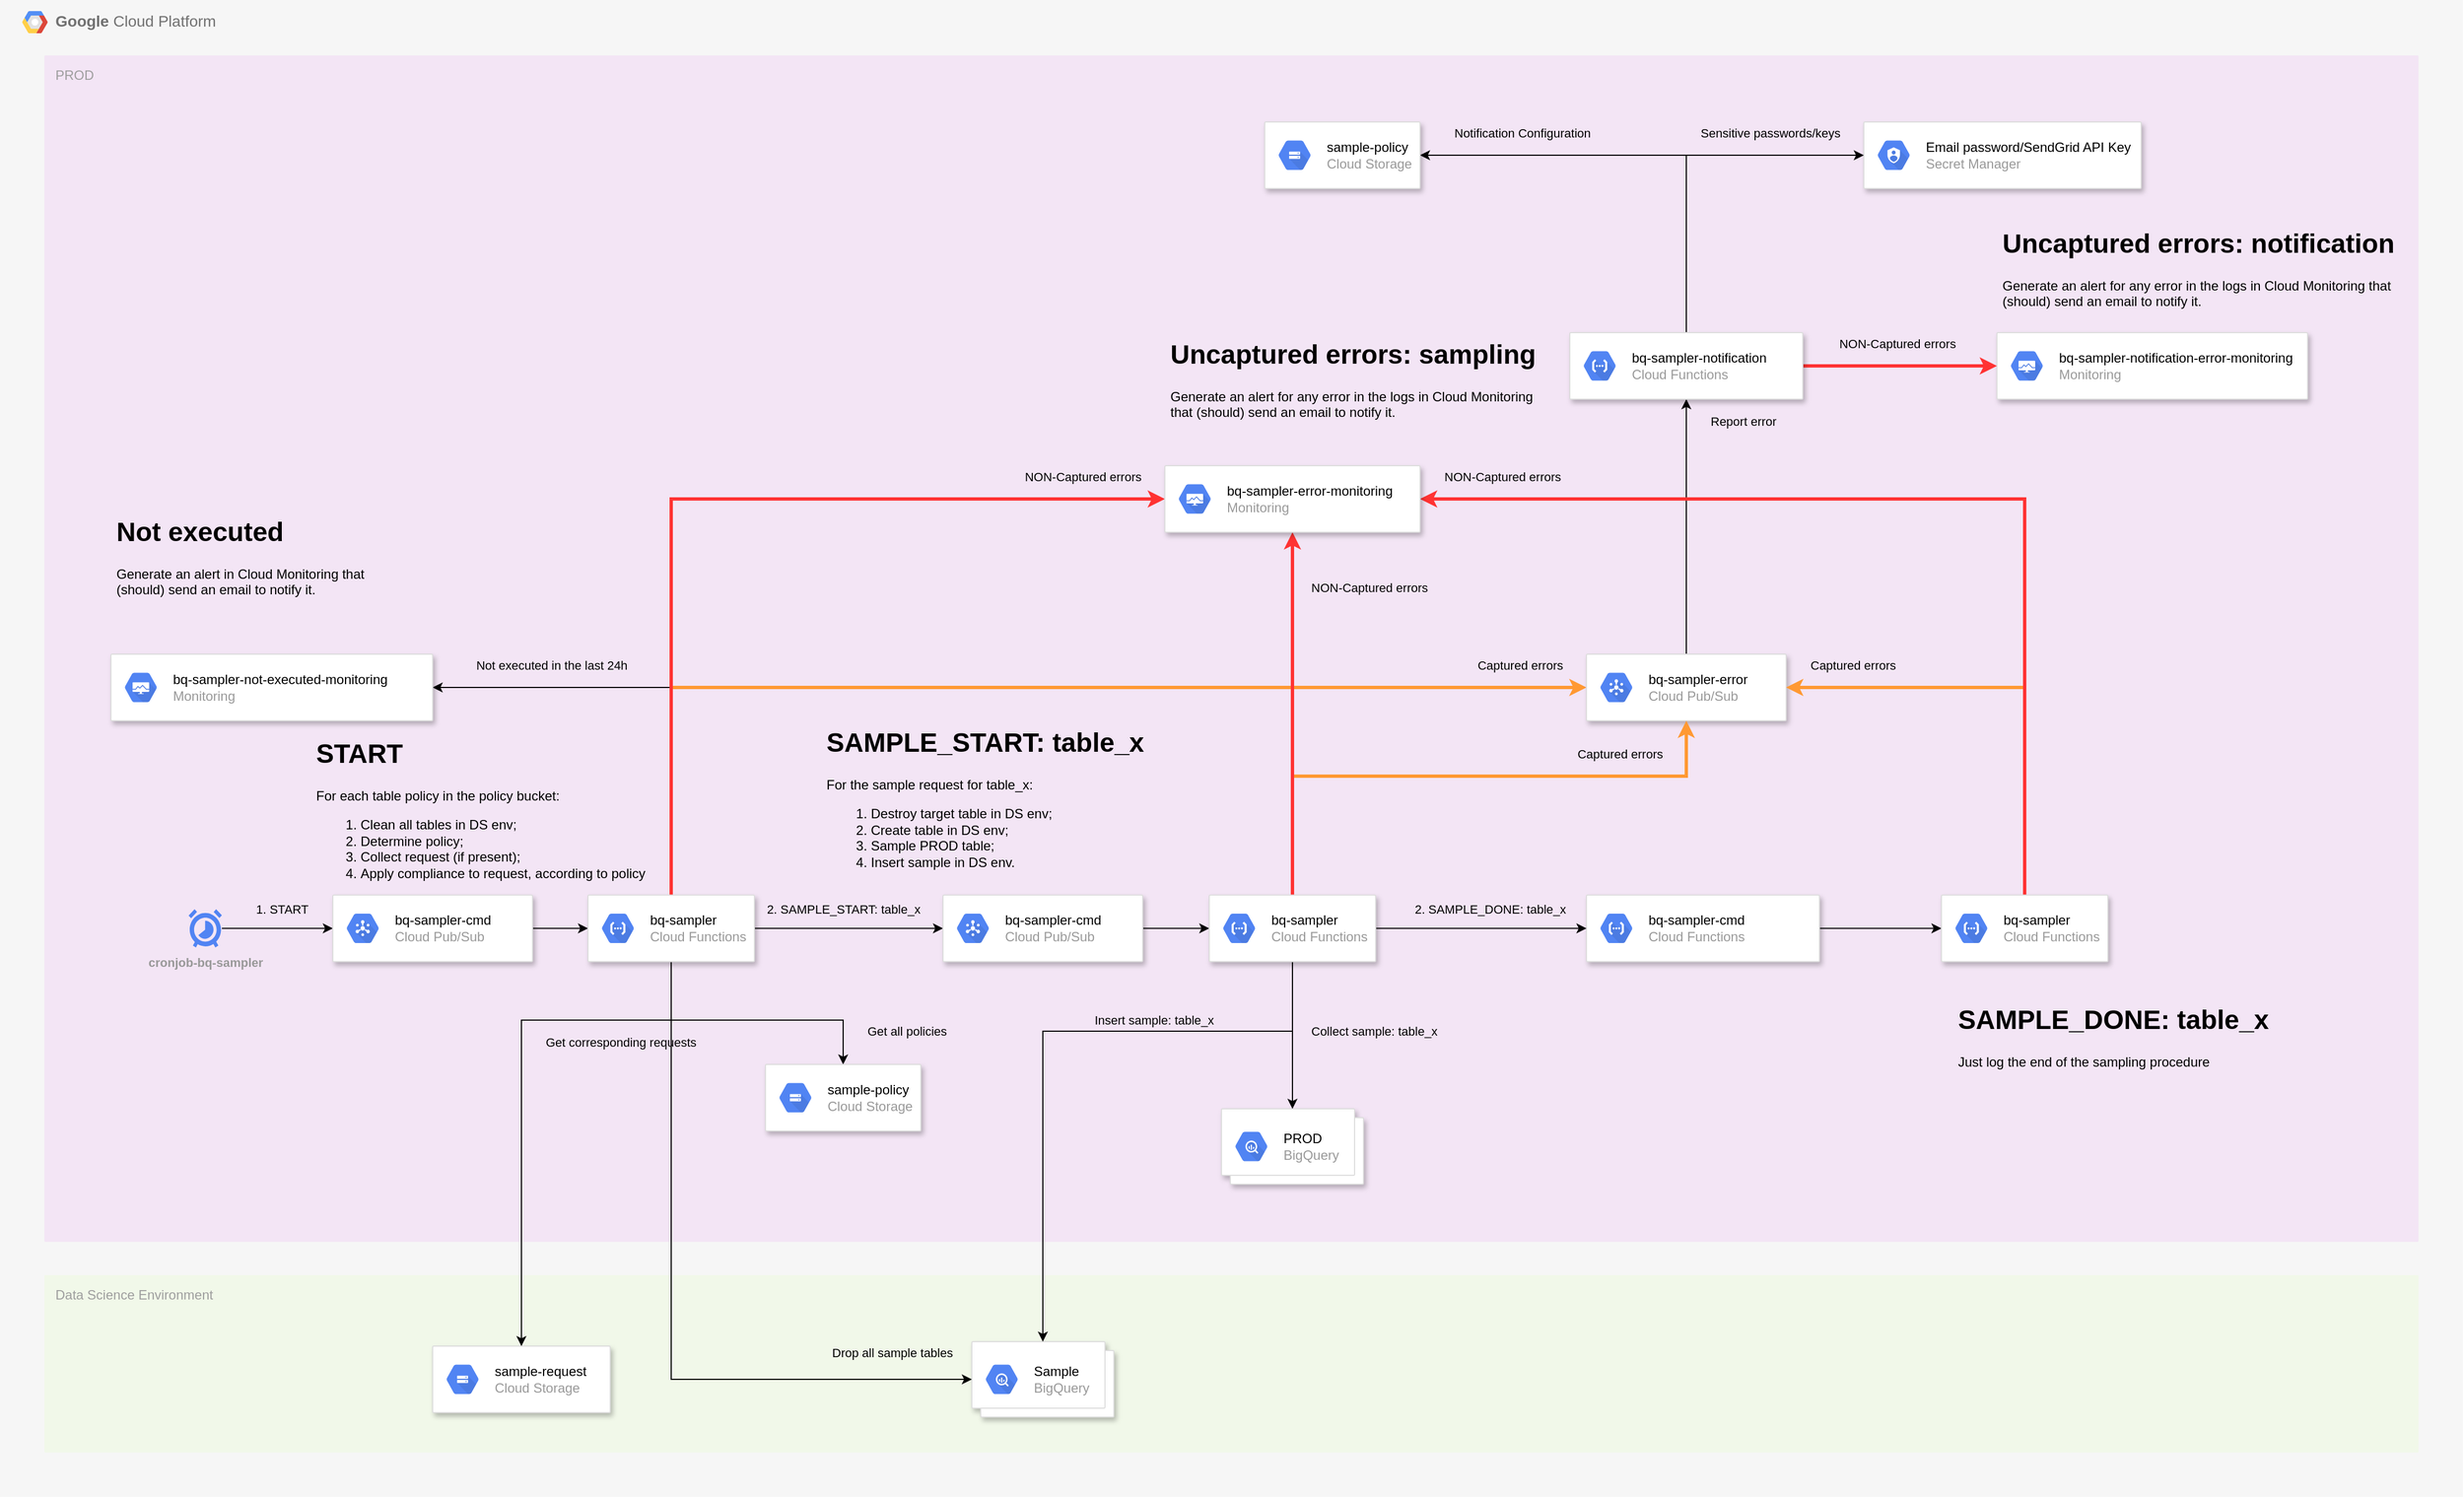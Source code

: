 <mxfile version="17.1.4" type="google"><diagram id="bVH3-HDsnCabA7K1_kaW" name="Page-1"><mxGraphModel dx="2066" dy="2229" grid="1" gridSize="10" guides="1" tooltips="1" connect="1" arrows="1" fold="1" page="1" pageScale="1" pageWidth="850" pageHeight="1100" math="0" shadow="0"><root><mxCell id="0"/><mxCell id="1" parent="0"/><mxCell id="8-c6am1JWk9_i3hOdIcj-90" value="&lt;b&gt;Google &lt;/b&gt;Cloud Platform" style="fillColor=#F6F6F6;strokeColor=none;shadow=0;gradientColor=none;fontSize=14;align=left;spacing=10;fontColor=#717171;9E9E9E;verticalAlign=top;spacingTop=-4;fontStyle=0;spacingLeft=40;html=1;labelBackgroundColor=none;" vertex="1" parent="1"><mxGeometry x="20" y="-740" width="2220" height="1350" as="geometry"/></mxCell><mxCell id="8-c6am1JWk9_i3hOdIcj-91" value="" style="shape=mxgraph.gcp2.google_cloud_platform;fillColor=#F6F6F6;strokeColor=none;shadow=0;gradientColor=none;fontColor=#000000;" vertex="1" parent="8-c6am1JWk9_i3hOdIcj-90"><mxGeometry width="23" height="20" relative="1" as="geometry"><mxPoint x="20" y="10" as="offset"/></mxGeometry></mxCell><mxCell id="8-c6am1JWk9_i3hOdIcj-92" value="PROD" style="sketch=0;points=[[0,0,0],[0.25,0,0],[0.5,0,0],[0.75,0,0],[1,0,0],[1,0.25,0],[1,0.5,0],[1,0.75,0],[1,1,0],[0.75,1,0],[0.5,1,0],[0.25,1,0],[0,1,0],[0,0.75,0],[0,0.5,0],[0,0.25,0]];rounded=1;absoluteArcSize=1;arcSize=2;html=1;strokeColor=none;gradientColor=none;shadow=0;dashed=0;fontSize=12;fontColor=#9E9E9E;align=left;verticalAlign=top;spacing=10;spacingTop=-4;fillColor=#F3E5F5;" vertex="1" parent="8-c6am1JWk9_i3hOdIcj-90"><mxGeometry x="40" y="50" width="2140" height="1070" as="geometry"/></mxCell><mxCell id="8-c6am1JWk9_i3hOdIcj-93" value="Data Science Environment" style="sketch=0;points=[[0,0,0],[0.25,0,0],[0.5,0,0],[0.75,0,0],[1,0,0],[1,0.25,0],[1,0.5,0],[1,0.75,0],[1,1,0],[0.75,1,0],[0.5,1,0],[0.25,1,0],[0,1,0],[0,0.75,0],[0,0.5,0],[0,0.25,0]];rounded=1;absoluteArcSize=1;arcSize=2;html=1;strokeColor=none;gradientColor=none;shadow=0;dashed=0;fontSize=12;fontColor=#9E9E9E;align=left;verticalAlign=top;spacing=10;spacingTop=-4;fillColor=#F1F8E9;" vertex="1" parent="8-c6am1JWk9_i3hOdIcj-90"><mxGeometry x="40" y="1150" width="2140" height="160" as="geometry"/></mxCell><mxCell id="8-c6am1JWk9_i3hOdIcj-23" value="1. START" style="edgeStyle=orthogonalEdgeStyle;rounded=0;orthogonalLoop=1;jettySize=auto;html=1;labelBackgroundColor=none;" edge="1" parent="1" source="8-c6am1JWk9_i3hOdIcj-3" target="8-c6am1JWk9_i3hOdIcj-21"><mxGeometry x="0.091" y="17" relative="1" as="geometry"><mxPoint as="offset"/></mxGeometry></mxCell><mxCell id="8-c6am1JWk9_i3hOdIcj-3" value="&lt;div&gt;cronjob-bq-sampler&lt;/div&gt;" style="html=1;fillColor=#5184F3;strokeColor=none;verticalAlign=top;labelPosition=center;verticalLabelPosition=bottom;align=center;fontSize=11;fontStyle=1;fontColor=#999999;shape=mxgraph.gcp2.cloud_scheduler" vertex="1" parent="1"><mxGeometry x="190" y="80" width="30" height="34.5" as="geometry"/></mxCell><mxCell id="8-c6am1JWk9_i3hOdIcj-7" value="" style="strokeColor=#dddddd;shadow=1;strokeWidth=1;rounded=1;absoluteArcSize=1;arcSize=2;" vertex="1" parent="1"><mxGeometry x="410" y="474" width="160" height="60" as="geometry"/></mxCell><mxCell id="8-c6am1JWk9_i3hOdIcj-8" value="&lt;font color=&quot;#000000&quot;&gt;sample-request&lt;/font&gt;&lt;br&gt;Cloud Storage" style="sketch=0;dashed=0;connectable=0;html=1;fillColor=#5184F3;strokeColor=none;shape=mxgraph.gcp2.hexIcon;prIcon=cloud_storage;part=1;labelPosition=right;verticalLabelPosition=middle;align=left;verticalAlign=middle;spacingLeft=5;fontColor=#999999;fontSize=12;" vertex="1" parent="8-c6am1JWk9_i3hOdIcj-7"><mxGeometry y="0.5" width="44" height="39" relative="1" as="geometry"><mxPoint x="5" y="-19.5" as="offset"/></mxGeometry></mxCell><mxCell id="8-c6am1JWk9_i3hOdIcj-11" value="" style="shape=mxgraph.gcp2.doubleRect;strokeColor=#dddddd;shadow=1;strokeWidth=1;" vertex="1" parent="1"><mxGeometry x="1121" y="260" width="128" height="68" as="geometry"/></mxCell><mxCell id="8-c6am1JWk9_i3hOdIcj-12" value="&lt;font color=&quot;#000000&quot;&gt;PROD&lt;/font&gt;&lt;br&gt;BigQuery" style="sketch=0;dashed=0;connectable=0;html=1;fillColor=#5184F3;strokeColor=none;shape=mxgraph.gcp2.hexIcon;prIcon=bigquery;part=1;labelPosition=right;verticalLabelPosition=middle;align=left;verticalAlign=middle;spacingLeft=5;fontColor=#999999;fontSize=12;" vertex="1" parent="8-c6am1JWk9_i3hOdIcj-11"><mxGeometry y="0.5" width="44" height="39" relative="1" as="geometry"><mxPoint x="5" y="-19.5" as="offset"/></mxGeometry></mxCell><mxCell id="8-c6am1JWk9_i3hOdIcj-13" value="" style="shape=mxgraph.gcp2.doubleRect;strokeColor=#dddddd;shadow=1;strokeWidth=1;" vertex="1" parent="1"><mxGeometry x="896" y="470" width="128" height="68" as="geometry"/></mxCell><mxCell id="8-c6am1JWk9_i3hOdIcj-14" value="&lt;font color=&quot;#000000&quot;&gt;Sample&lt;/font&gt;&lt;br&gt;BigQuery" style="sketch=0;dashed=0;connectable=0;html=1;fillColor=#5184F3;strokeColor=none;shape=mxgraph.gcp2.hexIcon;prIcon=bigquery;part=1;labelPosition=right;verticalLabelPosition=middle;align=left;verticalAlign=middle;spacingLeft=5;fontColor=#999999;fontSize=12;" vertex="1" parent="8-c6am1JWk9_i3hOdIcj-13"><mxGeometry y="0.5" width="44" height="39" relative="1" as="geometry"><mxPoint x="5" y="-19.5" as="offset"/></mxGeometry></mxCell><mxCell id="8-c6am1JWk9_i3hOdIcj-19" value="" style="strokeColor=#dddddd;shadow=1;strokeWidth=1;rounded=1;absoluteArcSize=1;arcSize=2;" vertex="1" parent="1"><mxGeometry x="1700" y="-630" width="250" height="60" as="geometry"/></mxCell><mxCell id="8-c6am1JWk9_i3hOdIcj-20" value="&lt;font color=&quot;#000000&quot;&gt;Email password/SendGrid API Key&lt;/font&gt;&lt;br&gt;Secret Manager" style="sketch=0;dashed=0;connectable=0;html=1;fillColor=#5184F3;strokeColor=none;shape=mxgraph.gcp2.hexIcon;prIcon=cloud_iam;part=1;labelPosition=right;verticalLabelPosition=middle;align=left;verticalAlign=middle;spacingLeft=5;fontColor=#999999;fontSize=12;" vertex="1" parent="8-c6am1JWk9_i3hOdIcj-19"><mxGeometry y="0.5" width="44" height="39" relative="1" as="geometry"><mxPoint x="5" y="-19.5" as="offset"/></mxGeometry></mxCell><mxCell id="8-c6am1JWk9_i3hOdIcj-26" style="edgeStyle=orthogonalEdgeStyle;rounded=0;orthogonalLoop=1;jettySize=auto;html=1;entryX=0;entryY=0.5;entryDx=0;entryDy=0;" edge="1" parent="1" source="8-c6am1JWk9_i3hOdIcj-21" target="8-c6am1JWk9_i3hOdIcj-24"><mxGeometry relative="1" as="geometry"/></mxCell><mxCell id="8-c6am1JWk9_i3hOdIcj-21" value="" style="strokeColor=#dddddd;shadow=1;strokeWidth=1;rounded=1;absoluteArcSize=1;arcSize=2;" vertex="1" parent="1"><mxGeometry x="320" y="67.25" width="180" height="60" as="geometry"/></mxCell><mxCell id="8-c6am1JWk9_i3hOdIcj-22" value="&lt;font color=&quot;#000000&quot;&gt;bq-sampler-cmd&lt;/font&gt;&lt;br&gt;Cloud Pub/Sub" style="sketch=0;dashed=0;connectable=0;html=1;fillColor=#5184F3;strokeColor=none;shape=mxgraph.gcp2.hexIcon;prIcon=cloud_pubsub;part=1;labelPosition=right;verticalLabelPosition=middle;align=left;verticalAlign=middle;spacingLeft=5;fontColor=#999999;fontSize=12;" vertex="1" parent="8-c6am1JWk9_i3hOdIcj-21"><mxGeometry y="0.5" width="44" height="39" relative="1" as="geometry"><mxPoint x="5" y="-19.5" as="offset"/></mxGeometry></mxCell><mxCell id="8-c6am1JWk9_i3hOdIcj-39" value="Get all policies" style="edgeStyle=orthogonalEdgeStyle;rounded=0;orthogonalLoop=1;jettySize=auto;html=1;entryX=0.5;entryY=0;entryDx=0;entryDy=0;align=left;labelBackgroundColor=none;" edge="1" parent="1" source="8-c6am1JWk9_i3hOdIcj-24" target="8-c6am1JWk9_i3hOdIcj-27"><mxGeometry x="0.758" y="20" relative="1" as="geometry"><Array as="points"><mxPoint x="625" y="180"/><mxPoint x="780" y="180"/></Array><mxPoint as="offset"/></mxGeometry></mxCell><mxCell id="8-c6am1JWk9_i3hOdIcj-40" value="Get corresponding requests" style="edgeStyle=orthogonalEdgeStyle;rounded=0;orthogonalLoop=1;jettySize=auto;html=1;entryX=0.5;entryY=0;entryDx=0;entryDy=0;align=left;labelBackgroundColor=none;" edge="1" parent="1" source="8-c6am1JWk9_i3hOdIcj-24" target="8-c6am1JWk9_i3hOdIcj-7"><mxGeometry x="-0.138" y="20" relative="1" as="geometry"><Array as="points"><mxPoint x="625" y="180"/><mxPoint x="490" y="180"/></Array><mxPoint as="offset"/></mxGeometry></mxCell><mxCell id="8-c6am1JWk9_i3hOdIcj-41" value="2. SAMPLE_START: table_x" style="edgeStyle=orthogonalEdgeStyle;rounded=0;orthogonalLoop=1;jettySize=auto;html=1;entryX=0;entryY=0.5;entryDx=0;entryDy=0;labelBackgroundColor=none;" edge="1" parent="1" source="8-c6am1JWk9_i3hOdIcj-24" target="8-c6am1JWk9_i3hOdIcj-35"><mxGeometry x="-0.059" y="17" relative="1" as="geometry"><mxPoint as="offset"/></mxGeometry></mxCell><mxCell id="8-c6am1JWk9_i3hOdIcj-43" value="Captured errors" style="edgeStyle=orthogonalEdgeStyle;rounded=0;orthogonalLoop=1;jettySize=auto;html=1;entryX=0;entryY=0.5;entryDx=0;entryDy=0;strokeWidth=3;strokeColor=#FF9933;align=right;labelBackgroundColor=none;" edge="1" parent="1" source="8-c6am1JWk9_i3hOdIcj-24" target="8-c6am1JWk9_i3hOdIcj-29"><mxGeometry x="0.961" y="20" relative="1" as="geometry"><Array as="points"><mxPoint x="625" y="-120"/></Array><mxPoint as="offset"/></mxGeometry></mxCell><mxCell id="8-c6am1JWk9_i3hOdIcj-65" value="Not executed in the last 24h" style="edgeStyle=orthogonalEdgeStyle;rounded=0;orthogonalLoop=1;jettySize=auto;html=1;entryX=1;entryY=0.5;entryDx=0;entryDy=0;labelBackgroundColor=none;" edge="1" parent="1" source="8-c6am1JWk9_i3hOdIcj-24" target="8-c6am1JWk9_i3hOdIcj-63"><mxGeometry x="0.466" y="-20" relative="1" as="geometry"><Array as="points"><mxPoint x="625" y="-120"/></Array><mxPoint as="offset"/></mxGeometry></mxCell><mxCell id="8-c6am1JWk9_i3hOdIcj-66" value="NON-Captured errors" style="edgeStyle=orthogonalEdgeStyle;rounded=0;orthogonalLoop=1;jettySize=auto;html=1;entryX=0;entryY=0.5;entryDx=0;entryDy=0;strokeColor=#FF3333;strokeWidth=3;align=right;labelBackgroundColor=none;" edge="1" parent="1" source="8-c6am1JWk9_i3hOdIcj-24" target="8-c6am1JWk9_i3hOdIcj-61"><mxGeometry x="0.95" y="20" relative="1" as="geometry"><Array as="points"><mxPoint x="625" y="-290"/></Array><mxPoint as="offset"/></mxGeometry></mxCell><mxCell id="8-c6am1JWk9_i3hOdIcj-77" value="Drop all sample tables" style="edgeStyle=orthogonalEdgeStyle;rounded=0;orthogonalLoop=1;jettySize=auto;html=1;entryX=0;entryY=0.5;entryDx=0;entryDy=0;fontColor=#000000;strokeColor=#000000;strokeWidth=1;align=right;labelBackgroundColor=none;" edge="1" parent="1" source="8-c6am1JWk9_i3hOdIcj-24" target="8-c6am1JWk9_i3hOdIcj-13"><mxGeometry x="0.951" y="24" relative="1" as="geometry"><Array as="points"><mxPoint x="625" y="504"/></Array><mxPoint as="offset"/></mxGeometry></mxCell><mxCell id="8-c6am1JWk9_i3hOdIcj-24" value="" style="strokeColor=#dddddd;shadow=1;strokeWidth=1;rounded=1;absoluteArcSize=1;arcSize=2;" vertex="1" parent="1"><mxGeometry x="550" y="67.25" width="150" height="60" as="geometry"/></mxCell><mxCell id="8-c6am1JWk9_i3hOdIcj-25" value="&lt;font color=&quot;#000000&quot;&gt;bq-sampler&lt;/font&gt;&lt;br&gt;Cloud Functions" style="sketch=0;dashed=0;connectable=0;html=1;fillColor=#5184F3;strokeColor=none;shape=mxgraph.gcp2.hexIcon;prIcon=cloud_functions;part=1;labelPosition=right;verticalLabelPosition=middle;align=left;verticalAlign=middle;spacingLeft=5;fontColor=#999999;fontSize=12;" vertex="1" parent="8-c6am1JWk9_i3hOdIcj-24"><mxGeometry y="0.5" width="44" height="39" relative="1" as="geometry"><mxPoint x="5" y="-19.5" as="offset"/></mxGeometry></mxCell><mxCell id="8-c6am1JWk9_i3hOdIcj-27" value="" style="strokeColor=#dddddd;shadow=1;strokeWidth=1;rounded=1;absoluteArcSize=1;arcSize=2;" vertex="1" parent="1"><mxGeometry x="710" y="220" width="140" height="60" as="geometry"/></mxCell><mxCell id="8-c6am1JWk9_i3hOdIcj-28" value="&lt;font color=&quot;#000000&quot;&gt;sample-policy&lt;/font&gt;&lt;br&gt;Cloud Storage" style="sketch=0;dashed=0;connectable=0;html=1;fillColor=#5184F3;strokeColor=none;shape=mxgraph.gcp2.hexIcon;prIcon=cloud_storage;part=1;labelPosition=right;verticalLabelPosition=middle;align=left;verticalAlign=middle;spacingLeft=5;fontColor=#999999;fontSize=12;" vertex="1" parent="8-c6am1JWk9_i3hOdIcj-27"><mxGeometry y="0.5" width="44" height="39" relative="1" as="geometry"><mxPoint x="5" y="-19.5" as="offset"/></mxGeometry></mxCell><mxCell id="8-c6am1JWk9_i3hOdIcj-71" value="Report error" style="edgeStyle=orthogonalEdgeStyle;rounded=0;orthogonalLoop=1;jettySize=auto;html=1;entryX=0.5;entryY=1;entryDx=0;entryDy=0;fontColor=#000000;strokeColor=#000000;strokeWidth=1;align=left;labelBackgroundColor=none;" edge="1" parent="1" source="8-c6am1JWk9_i3hOdIcj-29" target="8-c6am1JWk9_i3hOdIcj-69"><mxGeometry x="0.826" y="-20" relative="1" as="geometry"><mxPoint as="offset"/></mxGeometry></mxCell><mxCell id="8-c6am1JWk9_i3hOdIcj-29" value="" style="strokeColor=#dddddd;shadow=1;strokeWidth=1;rounded=1;absoluteArcSize=1;arcSize=2;" vertex="1" parent="1"><mxGeometry x="1450" y="-150" width="180" height="60" as="geometry"/></mxCell><mxCell id="8-c6am1JWk9_i3hOdIcj-30" value="&lt;div&gt;&lt;font color=&quot;#000000&quot;&gt;bq-sampler-error&lt;/font&gt;&lt;/div&gt;Cloud Pub/Sub" style="sketch=0;dashed=0;connectable=0;html=1;fillColor=#5184F3;strokeColor=none;shape=mxgraph.gcp2.hexIcon;prIcon=cloud_pubsub;part=1;labelPosition=right;verticalLabelPosition=middle;align=left;verticalAlign=middle;spacingLeft=5;fontColor=#999999;fontSize=12;" vertex="1" parent="8-c6am1JWk9_i3hOdIcj-29"><mxGeometry y="0.5" width="44" height="39" relative="1" as="geometry"><mxPoint x="5" y="-19.5" as="offset"/></mxGeometry></mxCell><mxCell id="8-c6am1JWk9_i3hOdIcj-44" value="Captured errors" style="edgeStyle=orthogonalEdgeStyle;rounded=0;orthogonalLoop=1;jettySize=auto;html=1;entryX=0.5;entryY=1;entryDx=0;entryDy=0;align=right;exitX=0.467;exitY=0.046;exitDx=0;exitDy=0;exitPerimeter=0;strokeWidth=3;strokeColor=#FF9933;labelBackgroundColor=none;" edge="1" parent="1" source="8-c6am1JWk9_i3hOdIcj-51" target="8-c6am1JWk9_i3hOdIcj-29"><mxGeometry x="0.885" y="20" relative="1" as="geometry"><Array as="points"><mxPoint x="1185" y="70"/><mxPoint x="1185" y="-40"/><mxPoint x="1540" y="-40"/></Array><mxPoint as="offset"/></mxGeometry></mxCell><mxCell id="8-c6am1JWk9_i3hOdIcj-55" style="edgeStyle=orthogonalEdgeStyle;rounded=0;orthogonalLoop=1;jettySize=auto;html=1;entryX=0;entryY=0.5;entryDx=0;entryDy=0;" edge="1" parent="1" source="8-c6am1JWk9_i3hOdIcj-35" target="8-c6am1JWk9_i3hOdIcj-51"><mxGeometry relative="1" as="geometry"/></mxCell><mxCell id="8-c6am1JWk9_i3hOdIcj-35" value="" style="strokeColor=#dddddd;shadow=1;strokeWidth=1;rounded=1;absoluteArcSize=1;arcSize=2;" vertex="1" parent="1"><mxGeometry x="870" y="67.25" width="180" height="60" as="geometry"/></mxCell><mxCell id="8-c6am1JWk9_i3hOdIcj-36" value="&lt;font color=&quot;#000000&quot;&gt;bq-sampler-cmd&lt;/font&gt;&lt;br&gt;Cloud Pub/Sub" style="sketch=0;dashed=0;connectable=0;html=1;fillColor=#5184F3;strokeColor=none;shape=mxgraph.gcp2.hexIcon;prIcon=cloud_pubsub;part=1;labelPosition=right;verticalLabelPosition=middle;align=left;verticalAlign=middle;spacingLeft=5;fontColor=#999999;fontSize=12;" vertex="1" parent="8-c6am1JWk9_i3hOdIcj-35"><mxGeometry y="0.5" width="44" height="39" relative="1" as="geometry"><mxPoint x="5" y="-19.5" as="offset"/></mxGeometry></mxCell><mxCell id="8-c6am1JWk9_i3hOdIcj-57" style="edgeStyle=orthogonalEdgeStyle;rounded=0;orthogonalLoop=1;jettySize=auto;html=1;entryX=0;entryY=0.5;entryDx=0;entryDy=0;" edge="1" parent="1" source="8-c6am1JWk9_i3hOdIcj-49" target="8-c6am1JWk9_i3hOdIcj-53"><mxGeometry relative="1" as="geometry"/></mxCell><mxCell id="8-c6am1JWk9_i3hOdIcj-49" value="" style="strokeColor=#dddddd;shadow=1;strokeWidth=1;rounded=1;absoluteArcSize=1;arcSize=2;" vertex="1" parent="1"><mxGeometry x="1450" y="67.25" width="210" height="60" as="geometry"/></mxCell><mxCell id="8-c6am1JWk9_i3hOdIcj-50" value="&lt;div&gt;&lt;font color=&quot;#000000&quot;&gt;bq-sampler-cmd&lt;/font&gt;&lt;/div&gt;Cloud Functions" style="sketch=0;dashed=0;connectable=0;html=1;fillColor=#5184F3;strokeColor=none;shape=mxgraph.gcp2.hexIcon;prIcon=cloud_functions;part=1;labelPosition=right;verticalLabelPosition=middle;align=left;verticalAlign=middle;spacingLeft=5;fontColor=#999999;fontSize=12;" vertex="1" parent="8-c6am1JWk9_i3hOdIcj-49"><mxGeometry y="0.5" width="44" height="39" relative="1" as="geometry"><mxPoint x="5" y="-19.5" as="offset"/></mxGeometry></mxCell><mxCell id="8-c6am1JWk9_i3hOdIcj-56" value="2. SAMPLE_DONE: table_x" style="edgeStyle=orthogonalEdgeStyle;rounded=0;orthogonalLoop=1;jettySize=auto;html=1;labelBackgroundColor=none;" edge="1" parent="1" source="8-c6am1JWk9_i3hOdIcj-51" target="8-c6am1JWk9_i3hOdIcj-49"><mxGeometry x="0.077" y="17" relative="1" as="geometry"><mxPoint as="offset"/></mxGeometry></mxCell><mxCell id="8-c6am1JWk9_i3hOdIcj-67" value="NON-Captured errors" style="edgeStyle=orthogonalEdgeStyle;rounded=0;orthogonalLoop=1;jettySize=auto;html=1;align=left;strokeColor=#FF3333;strokeWidth=3;labelBackgroundColor=none;" edge="1" parent="1" source="8-c6am1JWk9_i3hOdIcj-51" target="8-c6am1JWk9_i3hOdIcj-61"><mxGeometry x="0.694" y="-15" relative="1" as="geometry"><mxPoint as="offset"/></mxGeometry></mxCell><mxCell id="8-c6am1JWk9_i3hOdIcj-73" value="Collect sample: table_x" style="edgeStyle=orthogonalEdgeStyle;rounded=0;orthogonalLoop=1;jettySize=auto;html=1;fontColor=#000000;strokeColor=#000000;strokeWidth=1;align=left;labelBackgroundColor=none;" edge="1" parent="1" source="8-c6am1JWk9_i3hOdIcj-51" target="8-c6am1JWk9_i3hOdIcj-11"><mxGeometry x="-0.055" y="15" relative="1" as="geometry"><mxPoint as="offset"/></mxGeometry></mxCell><mxCell id="8-c6am1JWk9_i3hOdIcj-74" value="Insert sample: table_x" style="edgeStyle=orthogonalEdgeStyle;rounded=0;orthogonalLoop=1;jettySize=auto;html=1;fontColor=#000000;strokeColor=#000000;strokeWidth=1;labelBackgroundColor=none;" edge="1" parent="1" source="8-c6am1JWk9_i3hOdIcj-51" target="8-c6am1JWk9_i3hOdIcj-13"><mxGeometry x="-0.339" y="-10" relative="1" as="geometry"><Array as="points"><mxPoint x="1185" y="190"/><mxPoint x="960" y="190"/></Array><mxPoint as="offset"/></mxGeometry></mxCell><mxCell id="8-c6am1JWk9_i3hOdIcj-51" value="" style="strokeColor=#dddddd;shadow=1;strokeWidth=1;rounded=1;absoluteArcSize=1;arcSize=2;" vertex="1" parent="1"><mxGeometry x="1110" y="67.25" width="150" height="60" as="geometry"/></mxCell><mxCell id="8-c6am1JWk9_i3hOdIcj-52" value="&lt;font color=&quot;#000000&quot;&gt;bq-sampler&lt;/font&gt;&lt;br&gt;Cloud Functions" style="sketch=0;dashed=0;connectable=0;html=1;fillColor=#5184F3;strokeColor=none;shape=mxgraph.gcp2.hexIcon;prIcon=cloud_functions;part=1;labelPosition=right;verticalLabelPosition=middle;align=left;verticalAlign=middle;spacingLeft=5;fontColor=#999999;fontSize=12;" vertex="1" parent="8-c6am1JWk9_i3hOdIcj-51"><mxGeometry y="0.5" width="44" height="39" relative="1" as="geometry"><mxPoint x="5" y="-19.5" as="offset"/></mxGeometry></mxCell><mxCell id="8-c6am1JWk9_i3hOdIcj-58" value="&lt;span style=&quot;&quot;&gt;Captured errors&lt;/span&gt;" style="edgeStyle=orthogonalEdgeStyle;rounded=0;orthogonalLoop=1;jettySize=auto;html=1;entryX=1;entryY=0.5;entryDx=0;entryDy=0;strokeWidth=3;strokeColor=#FF9933;align=left;labelBackgroundColor=none;" edge="1" parent="1" source="8-c6am1JWk9_i3hOdIcj-53" target="8-c6am1JWk9_i3hOdIcj-29"><mxGeometry x="0.901" y="-20" relative="1" as="geometry"><Array as="points"><mxPoint x="1845" y="-120"/></Array><mxPoint as="offset"/></mxGeometry></mxCell><mxCell id="8-c6am1JWk9_i3hOdIcj-68" value="&lt;span style=&quot;color: rgb(0, 0, 0);&quot;&gt;NON-Captured errors&lt;/span&gt;" style="edgeStyle=orthogonalEdgeStyle;rounded=0;orthogonalLoop=1;jettySize=auto;html=1;entryX=1;entryY=0.5;entryDx=0;entryDy=0;fontColor=#FF0000;strokeColor=#FF3333;strokeWidth=3;align=left;labelBackgroundColor=none;" edge="1" parent="1" source="8-c6am1JWk9_i3hOdIcj-53" target="8-c6am1JWk9_i3hOdIcj-61"><mxGeometry x="0.956" y="-20" relative="1" as="geometry"><Array as="points"><mxPoint x="1845" y="-290"/></Array><mxPoint as="offset"/></mxGeometry></mxCell><mxCell id="8-c6am1JWk9_i3hOdIcj-53" value="" style="strokeColor=#dddddd;shadow=1;strokeWidth=1;rounded=1;absoluteArcSize=1;arcSize=2;" vertex="1" parent="1"><mxGeometry x="1770" y="67.25" width="150" height="60" as="geometry"/></mxCell><mxCell id="8-c6am1JWk9_i3hOdIcj-54" value="&lt;font color=&quot;#000000&quot;&gt;bq-sampler&lt;/font&gt;&lt;br&gt;Cloud Functions" style="sketch=0;dashed=0;connectable=0;html=1;fillColor=#5184F3;strokeColor=none;shape=mxgraph.gcp2.hexIcon;prIcon=cloud_functions;part=1;labelPosition=right;verticalLabelPosition=middle;align=left;verticalAlign=middle;spacingLeft=5;fontColor=#999999;fontSize=12;" vertex="1" parent="8-c6am1JWk9_i3hOdIcj-53"><mxGeometry y="0.5" width="44" height="39" relative="1" as="geometry"><mxPoint x="5" y="-19.5" as="offset"/></mxGeometry></mxCell><mxCell id="8-c6am1JWk9_i3hOdIcj-59" value="" style="strokeColor=#dddddd;shadow=1;strokeWidth=1;rounded=1;absoluteArcSize=1;arcSize=2;" vertex="1" parent="1"><mxGeometry x="1820" y="-440" width="280" height="60" as="geometry"/></mxCell><mxCell id="8-c6am1JWk9_i3hOdIcj-60" value="&lt;font color=&quot;#000000&quot;&gt;bq-sampler-notification-error-monitoring&lt;/font&gt;&lt;br&gt;Monitoring" style="sketch=0;dashed=0;connectable=0;html=1;fillColor=#5184F3;strokeColor=none;shape=mxgraph.gcp2.hexIcon;prIcon=cloud_deployment_manager;part=1;labelPosition=right;verticalLabelPosition=middle;align=left;verticalAlign=middle;spacingLeft=5;fontColor=#999999;fontSize=12;" vertex="1" parent="8-c6am1JWk9_i3hOdIcj-59"><mxGeometry y="0.5" width="44" height="39" relative="1" as="geometry"><mxPoint x="5" y="-19.5" as="offset"/></mxGeometry></mxCell><mxCell id="8-c6am1JWk9_i3hOdIcj-61" value="" style="strokeColor=#dddddd;shadow=1;strokeWidth=1;rounded=1;absoluteArcSize=1;arcSize=2;" vertex="1" parent="1"><mxGeometry x="1070" y="-320" width="230" height="60" as="geometry"/></mxCell><mxCell id="8-c6am1JWk9_i3hOdIcj-62" value="&lt;font color=&quot;#000000&quot;&gt;bq-sampler-error-monitoring&lt;br&gt;&lt;/font&gt;Monitoring" style="sketch=0;dashed=0;connectable=0;html=1;fillColor=#5184F3;strokeColor=none;shape=mxgraph.gcp2.hexIcon;prIcon=cloud_deployment_manager;part=1;labelPosition=right;verticalLabelPosition=middle;align=left;verticalAlign=middle;spacingLeft=5;fontColor=#999999;fontSize=12;" vertex="1" parent="8-c6am1JWk9_i3hOdIcj-61"><mxGeometry y="0.5" width="44" height="39" relative="1" as="geometry"><mxPoint x="5" y="-19.5" as="offset"/></mxGeometry></mxCell><mxCell id="8-c6am1JWk9_i3hOdIcj-63" value="" style="strokeColor=#dddddd;shadow=1;strokeWidth=1;rounded=1;absoluteArcSize=1;arcSize=2;" vertex="1" parent="1"><mxGeometry x="120" y="-150" width="290" height="60" as="geometry"/></mxCell><mxCell id="8-c6am1JWk9_i3hOdIcj-64" value="&lt;font color=&quot;#000000&quot;&gt;bq-sampler-not-executed-monitoring&lt;br&gt;&lt;/font&gt;Monitoring" style="sketch=0;dashed=0;connectable=0;html=1;fillColor=#5184F3;strokeColor=none;shape=mxgraph.gcp2.hexIcon;prIcon=cloud_deployment_manager;part=1;labelPosition=right;verticalLabelPosition=middle;align=left;verticalAlign=middle;spacingLeft=5;fontColor=#999999;fontSize=12;" vertex="1" parent="8-c6am1JWk9_i3hOdIcj-63"><mxGeometry y="0.5" width="44" height="39" relative="1" as="geometry"><mxPoint x="5" y="-19.5" as="offset"/></mxGeometry></mxCell><mxCell id="8-c6am1JWk9_i3hOdIcj-72" value="&lt;span style=&quot;color: rgb(0 , 0 , 0) ; text-align: left&quot;&gt;NON-Captured errors&lt;/span&gt;" style="edgeStyle=orthogonalEdgeStyle;rounded=0;orthogonalLoop=1;jettySize=auto;html=1;entryX=0;entryY=0.5;entryDx=0;entryDy=0;fontColor=#FF3333;strokeColor=#FF3333;strokeWidth=3;labelBackgroundColor=none;" edge="1" parent="1" source="8-c6am1JWk9_i3hOdIcj-69" target="8-c6am1JWk9_i3hOdIcj-59"><mxGeometry x="-0.037" y="20" relative="1" as="geometry"><mxPoint as="offset"/></mxGeometry></mxCell><mxCell id="8-c6am1JWk9_i3hOdIcj-88" value="Sensitive passwords/keys" style="edgeStyle=orthogonalEdgeStyle;rounded=0;orthogonalLoop=1;jettySize=auto;html=1;entryX=0;entryY=0.5;entryDx=0;entryDy=0;fontColor=#000000;strokeColor=#000000;strokeWidth=1;align=right;labelBackgroundColor=none;" edge="1" parent="1" source="8-c6am1JWk9_i3hOdIcj-69" target="8-c6am1JWk9_i3hOdIcj-19"><mxGeometry x="0.875" y="20" relative="1" as="geometry"><Array as="points"><mxPoint x="1540" y="-600"/></Array><mxPoint as="offset"/></mxGeometry></mxCell><mxCell id="8-c6am1JWk9_i3hOdIcj-89" value="Notification Configuration" style="edgeStyle=orthogonalEdgeStyle;rounded=0;orthogonalLoop=1;jettySize=auto;html=1;entryX=1;entryY=0.5;entryDx=0;entryDy=0;fontColor=#000000;strokeColor=#000000;strokeWidth=1;align=left;labelBackgroundColor=none;" edge="1" parent="1" source="8-c6am1JWk9_i3hOdIcj-69" target="8-c6am1JWk9_i3hOdIcj-86"><mxGeometry x="0.857" y="-20" relative="1" as="geometry"><Array as="points"><mxPoint x="1540" y="-600"/></Array><mxPoint as="offset"/></mxGeometry></mxCell><mxCell id="8-c6am1JWk9_i3hOdIcj-69" value="" style="strokeColor=#dddddd;shadow=1;strokeWidth=1;rounded=1;absoluteArcSize=1;arcSize=2;" vertex="1" parent="1"><mxGeometry x="1435" y="-440" width="210" height="60" as="geometry"/></mxCell><mxCell id="8-c6am1JWk9_i3hOdIcj-70" value="&lt;font color=&quot;#000000&quot;&gt;bq-sampler-notification&lt;/font&gt;&lt;br&gt;Cloud Functions" style="sketch=0;dashed=0;connectable=0;html=1;fillColor=#5184F3;strokeColor=none;shape=mxgraph.gcp2.hexIcon;prIcon=cloud_functions;part=1;labelPosition=right;verticalLabelPosition=middle;align=left;verticalAlign=middle;spacingLeft=5;fontColor=#999999;fontSize=12;" vertex="1" parent="8-c6am1JWk9_i3hOdIcj-69"><mxGeometry y="0.5" width="44" height="39" relative="1" as="geometry"><mxPoint x="5" y="-19.5" as="offset"/></mxGeometry></mxCell><mxCell id="8-c6am1JWk9_i3hOdIcj-75" value="&lt;h1&gt;START&lt;/h1&gt;&lt;p&gt;For each table policy in the policy bucket:&lt;/p&gt;&lt;p&gt;&lt;/p&gt;&lt;ol&gt;&lt;li&gt;Clean all tables in DS env;&lt;/li&gt;&lt;li&gt;Determine policy;&lt;/li&gt;&lt;li&gt;Collect request (if present);&lt;/li&gt;&lt;li&gt;Apply compliance to request, according to policy&lt;/li&gt;&lt;/ol&gt;&lt;p&gt;&lt;/p&gt;" style="text;html=1;strokeColor=none;fillColor=none;spacing=5;spacingTop=-20;whiteSpace=wrap;overflow=hidden;rounded=0;fontColor=#000000;" vertex="1" parent="1"><mxGeometry x="300" y="-80" width="380" height="140" as="geometry"/></mxCell><mxCell id="8-c6am1JWk9_i3hOdIcj-76" value="&lt;h1&gt;SAMPLE_START: table_x&lt;/h1&gt;&lt;p&gt;For the sample request for table_x:&lt;/p&gt;&lt;p&gt;&lt;/p&gt;&lt;ol&gt;&lt;li&gt;Destroy target table in DS env;&lt;/li&gt;&lt;li&gt;Create table in DS env;&lt;/li&gt;&lt;li&gt;Sample PROD table;&lt;/li&gt;&lt;li&gt;Insert sample in DS env.&lt;/li&gt;&lt;/ol&gt;&lt;p&gt;&lt;/p&gt;&lt;p&gt;&lt;/p&gt;" style="text;html=1;strokeColor=none;fillColor=none;spacing=5;spacingTop=-20;whiteSpace=wrap;overflow=hidden;rounded=0;fontColor=#000000;" vertex="1" parent="1"><mxGeometry x="760" y="-90" width="380" height="140" as="geometry"/></mxCell><mxCell id="8-c6am1JWk9_i3hOdIcj-78" value="&lt;h1&gt;SAMPLE_DONE: table_x&lt;/h1&gt;&lt;p&gt;Just log the end of the sampling procedure&lt;/p&gt;&lt;p&gt;&lt;/p&gt;&lt;p&gt;&lt;/p&gt;" style="text;html=1;strokeColor=none;fillColor=none;spacing=5;spacingTop=-20;whiteSpace=wrap;overflow=hidden;rounded=0;fontColor=#000000;" vertex="1" parent="1"><mxGeometry x="1780" y="160" width="380" height="80" as="geometry"/></mxCell><mxCell id="8-c6am1JWk9_i3hOdIcj-79" value="&lt;h1&gt;Uncaptured errors: sampling&lt;/h1&gt;&lt;p&gt;Generate an alert for any error in the logs in Cloud Monitoring that (should) send an email to notify it.&lt;/p&gt;" style="text;html=1;strokeColor=none;fillColor=none;spacing=5;spacingTop=-20;whiteSpace=wrap;overflow=hidden;rounded=0;fontColor=#000000;" vertex="1" parent="1"><mxGeometry x="1070" y="-440" width="350" height="90" as="geometry"/></mxCell><mxCell id="8-c6am1JWk9_i3hOdIcj-82" value="&lt;h1&gt;Not executed&lt;/h1&gt;&lt;p&gt;Generate an alert in Cloud Monitoring that (should) send an email to notify it.&lt;/p&gt;" style="text;html=1;strokeColor=none;fillColor=none;spacing=5;spacingTop=-20;whiteSpace=wrap;overflow=hidden;rounded=0;fontColor=#000000;" vertex="1" parent="1"><mxGeometry x="120" y="-280" width="270" height="90" as="geometry"/></mxCell><mxCell id="8-c6am1JWk9_i3hOdIcj-83" value="&lt;h1&gt;Uncaptured errors: notification&lt;/h1&gt;&lt;p&gt;Generate an alert for any error in the logs in Cloud Monitoring that (should) send an email to notify it.&lt;/p&gt;" style="text;html=1;strokeColor=none;fillColor=none;spacing=5;spacingTop=-20;whiteSpace=wrap;overflow=hidden;rounded=0;fontColor=#000000;" vertex="1" parent="1"><mxGeometry x="1820" y="-540" width="400" height="90" as="geometry"/></mxCell><mxCell id="8-c6am1JWk9_i3hOdIcj-86" value="" style="strokeColor=#dddddd;shadow=1;strokeWidth=1;rounded=1;absoluteArcSize=1;arcSize=2;" vertex="1" parent="1"><mxGeometry x="1160" y="-630" width="140" height="60" as="geometry"/></mxCell><mxCell id="8-c6am1JWk9_i3hOdIcj-87" value="&lt;font color=&quot;#000000&quot;&gt;sample-policy&lt;/font&gt;&lt;br&gt;Cloud Storage" style="sketch=0;dashed=0;connectable=0;html=1;fillColor=#5184F3;strokeColor=none;shape=mxgraph.gcp2.hexIcon;prIcon=cloud_storage;part=1;labelPosition=right;verticalLabelPosition=middle;align=left;verticalAlign=middle;spacingLeft=5;fontColor=#999999;fontSize=12;" vertex="1" parent="8-c6am1JWk9_i3hOdIcj-86"><mxGeometry y="0.5" width="44" height="39" relative="1" as="geometry"><mxPoint x="5" y="-19.5" as="offset"/></mxGeometry></mxCell></root></mxGraphModel></diagram></mxfile>
